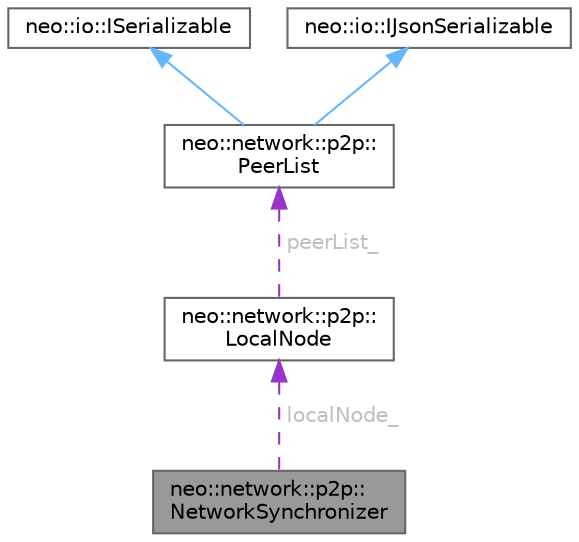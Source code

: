 digraph "neo::network::p2p::NetworkSynchronizer"
{
 // LATEX_PDF_SIZE
  bgcolor="transparent";
  edge [fontname=Helvetica,fontsize=10,labelfontname=Helvetica,labelfontsize=10];
  node [fontname=Helvetica,fontsize=10,shape=box,height=0.2,width=0.4];
  Node1 [id="Node000001",label="neo::network::p2p::\lNetworkSynchronizer",height=0.2,width=0.4,color="gray40", fillcolor="grey60", style="filled", fontcolor="black",tooltip="Handles network synchronization."];
  Node2 -> Node1 [id="edge1_Node000001_Node000002",dir="back",color="darkorchid3",style="dashed",tooltip=" ",label=<<TABLE CELLBORDER="0" BORDER="0"><TR><TD VALIGN="top" ALIGN="LEFT" CELLPADDING="1" CELLSPACING="0">localNode_</TD></TR>
</TABLE>> ,fontcolor="grey" ];
  Node2 [id="Node000002",label="neo::network::p2p::\lLocalNode",height=0.2,width=0.4,color="gray40", fillcolor="white", style="filled",URL="$classneo_1_1network_1_1p2p_1_1_local_node.html",tooltip="Represents the local node in the P2P network."];
  Node3 -> Node2 [id="edge2_Node000002_Node000003",dir="back",color="darkorchid3",style="dashed",tooltip=" ",label=<<TABLE CELLBORDER="0" BORDER="0"><TR><TD VALIGN="top" ALIGN="LEFT" CELLPADDING="1" CELLSPACING="0">peerList_</TD></TR>
</TABLE>> ,fontcolor="grey" ];
  Node3 [id="Node000003",label="neo::network::p2p::\lPeerList",height=0.2,width=0.4,color="gray40", fillcolor="white", style="filled",URL="$classneo_1_1network_1_1p2p_1_1_peer_list.html",tooltip="Manages a list of peers."];
  Node4 -> Node3 [id="edge3_Node000003_Node000004",dir="back",color="steelblue1",style="solid",tooltip=" "];
  Node4 [id="Node000004",label="neo::io::ISerializable",height=0.2,width=0.4,color="gray40", fillcolor="white", style="filled",URL="$classneo_1_1io_1_1_i_serializable.html",tooltip="Interface for objects that can be serialized/deserialized."];
  Node5 -> Node3 [id="edge4_Node000003_Node000005",dir="back",color="steelblue1",style="solid",tooltip=" "];
  Node5 [id="Node000005",label="neo::io::IJsonSerializable",height=0.2,width=0.4,color="gray40", fillcolor="white", style="filled",URL="$classneo_1_1io_1_1_i_json_serializable.html",tooltip="Interface for objects that can be serialized/deserialized to/from JSON."];
}
